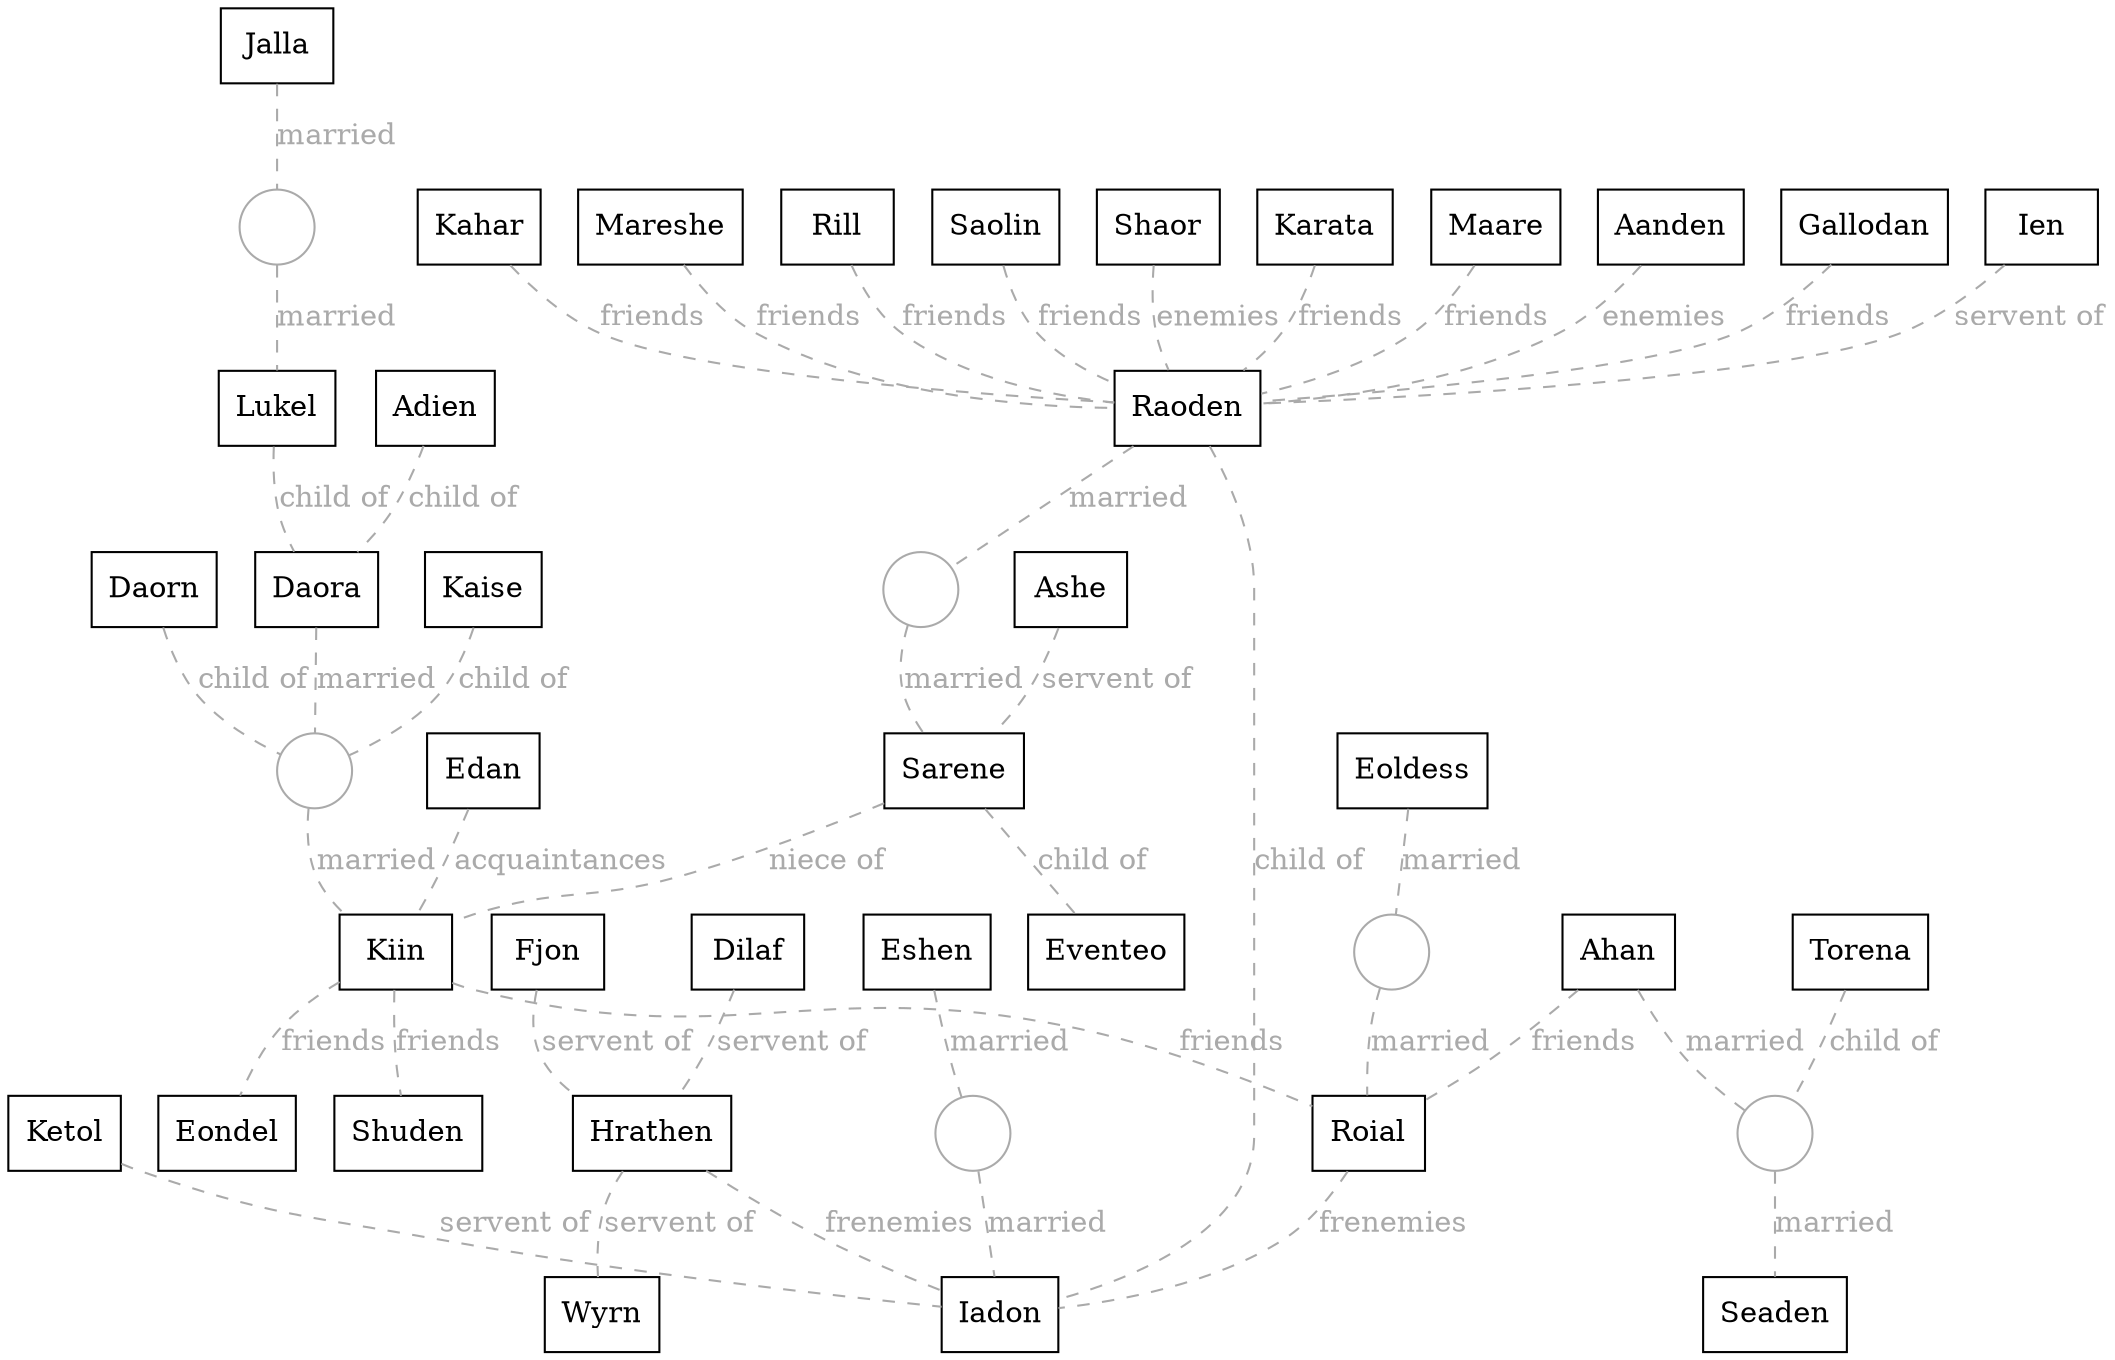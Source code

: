 digraph {
  // Global properties
  edge [dir=none, color="#AAAAAA", arrowhead="none"]
  compound=true

  // Characters
  subgraph Males {
    node [color="black", fillcolor="lightblue", shape="box"]
    Aanden
    Adien
    Ahan
    Ashe
    Daorn
    Dilaf
    Edan
    Eondel
    Eventeo
    Fjon
    Gallodan
    Hrathen
    Iadon
    Ien
    Kahar
    Ketol
    Kiin
    Lukel
    Mareshe
    Raoden
    Rill
    Roial
    Saolin
    Shaor
    Shuden
    Wyrn
  }
  subgraph Females {
    node [color="black", fillcolor="pink", shape="box"]
    Daora
    Eoldess
    Eshen
    Jalla
    Kaise
    Karata
    Maare
    Sarene
    Seaden
    Torena
  }

  // Married
  edge [label="married", dir=none, color="#AAAAAA", arrowhead="none", style="dashed", fontcolor="#AAAAAA"]
  node [color="#AAAAAA", fillcolor="transparent" shape="circle" label=""]
  Eshen -> mar_Eshen_Iadon -> Iadon
  Raoden -> mar_Raoden_Sarene -> Sarene
  Daora -> mar_Daora_Kiin -> Kiin
  Jalla -> mar_Jalla_Lukel -> Lukel
  Eoldess -> mar_Eoldess_Roial -> Roial
  Ahan -> mar_Ahan_Seaden -> Seaden

  // Lovers
  edge [label="lovers", dir=none, color="#AAAAAA", arrowhead="none", style="dashed", fontcolor="#AAAAAA"]
  node [color="#AAAAAA", fillcolor="transparent" shape="circle" label=""]

  // Cousins
  edge [label="cousins", dir=none, color="#AAAAAA", arrowhead="none", fontcolor="#AAAAAA"]

  // Friends
  edge [label="friends", dir=none, color="#AAAAAA", arrowhead="none", fontcolor="#AAAAAA"]
  Kiin -> Roial
  Kiin -> Eondel
  Kiin -> Shuden
  Ahan -> Roial
  Gallodan -> Raoden
  Karata -> Raoden
  Mareshe -> Raoden
  Rill -> Raoden
  Saolin -> Raoden
  Maare -> Raoden
  Kahar -> Raoden

  // Enemies
  edge [label="enemies", dir=none, color="#AAAAAA", arrowhead="none", fontcolor="#AAAAAA"]
  Aanden -> Raoden
  Shaor -> Raoden

  // Frenemies
  edge [label="frenemies", dir=none, color="#AAAAAA", arrowhead="none", fontcolor="#AAAAAA"]
  Roial -> Iadon
  Hrathen -> Iadon

  // Acquaintances
  edge [label="acquaintances", dir=none, color="#AAAAAA", arrowhead="none", fontcolor="#AAAAAA"]
  Edan -> Kiin

  // Child Of
  edge [label="child of", dir=forward, color="#AAAAAA", arrowhead="none", fontcolor="#AAAAAA"]
  Sarene -> Eventeo
  Raoden -> Iadon
  Kaise -> mar_Daora_Kiin
  Daorn -> mar_Daora_Kiin
  Lukel -> Daora
  Adien -> Daora
  Torena -> mar_Ahan_Seaden

  // Foster Child Of
  edge [label="foster child of", dir=forward, color="#AAAAAA", arrowhead="none", fontcolor="#AAAAAA"]

  // Lieutenant Of
  edge [label="lieutenant of", dir=forward, color="#AAAAAA", arrowhead="none", fontcolor="#AAAAAA"]

  // Servent Of
  edge [label="servent of", dir=forward, color="#AAAAAA", arrowhead="none", fontcolor="#AAAAAA"]
  Ketol -> Iadon
  Ashe -> Sarene
  Dilaf -> Hrathen
  Fjon -> Hrathen
  Hrathen -> Wyrn
  Ien -> Raoden

  // Nephew Of
  edge [label="nephew of", dir=forward, color="#AAAAAA", arrowhead="none", fontcolor="#AAAAAA"]

  // Niece Of
  edge [label="niece of", dir=forward, color="#AAAAAA", arrowhead="none", fontcolor="#AAAAAA"]
  Sarene -> Kiin
}
